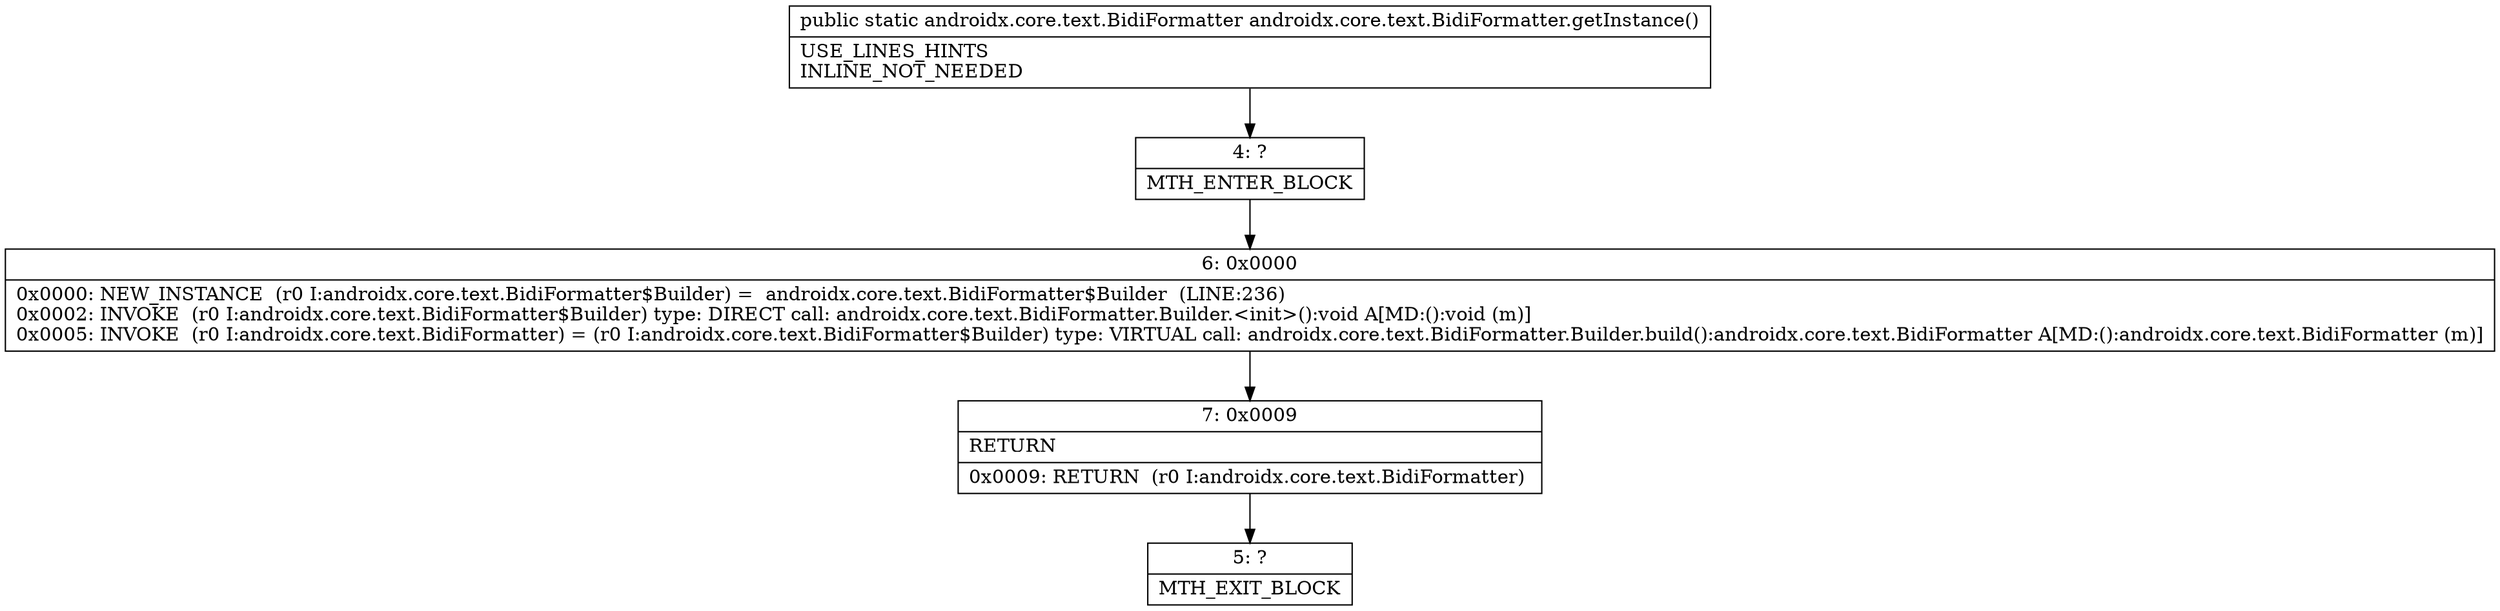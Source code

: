 digraph "CFG forandroidx.core.text.BidiFormatter.getInstance()Landroidx\/core\/text\/BidiFormatter;" {
Node_4 [shape=record,label="{4\:\ ?|MTH_ENTER_BLOCK\l}"];
Node_6 [shape=record,label="{6\:\ 0x0000|0x0000: NEW_INSTANCE  (r0 I:androidx.core.text.BidiFormatter$Builder) =  androidx.core.text.BidiFormatter$Builder  (LINE:236)\l0x0002: INVOKE  (r0 I:androidx.core.text.BidiFormatter$Builder) type: DIRECT call: androidx.core.text.BidiFormatter.Builder.\<init\>():void A[MD:():void (m)]\l0x0005: INVOKE  (r0 I:androidx.core.text.BidiFormatter) = (r0 I:androidx.core.text.BidiFormatter$Builder) type: VIRTUAL call: androidx.core.text.BidiFormatter.Builder.build():androidx.core.text.BidiFormatter A[MD:():androidx.core.text.BidiFormatter (m)]\l}"];
Node_7 [shape=record,label="{7\:\ 0x0009|RETURN\l|0x0009: RETURN  (r0 I:androidx.core.text.BidiFormatter) \l}"];
Node_5 [shape=record,label="{5\:\ ?|MTH_EXIT_BLOCK\l}"];
MethodNode[shape=record,label="{public static androidx.core.text.BidiFormatter androidx.core.text.BidiFormatter.getInstance()  | USE_LINES_HINTS\lINLINE_NOT_NEEDED\l}"];
MethodNode -> Node_4;Node_4 -> Node_6;
Node_6 -> Node_7;
Node_7 -> Node_5;
}

